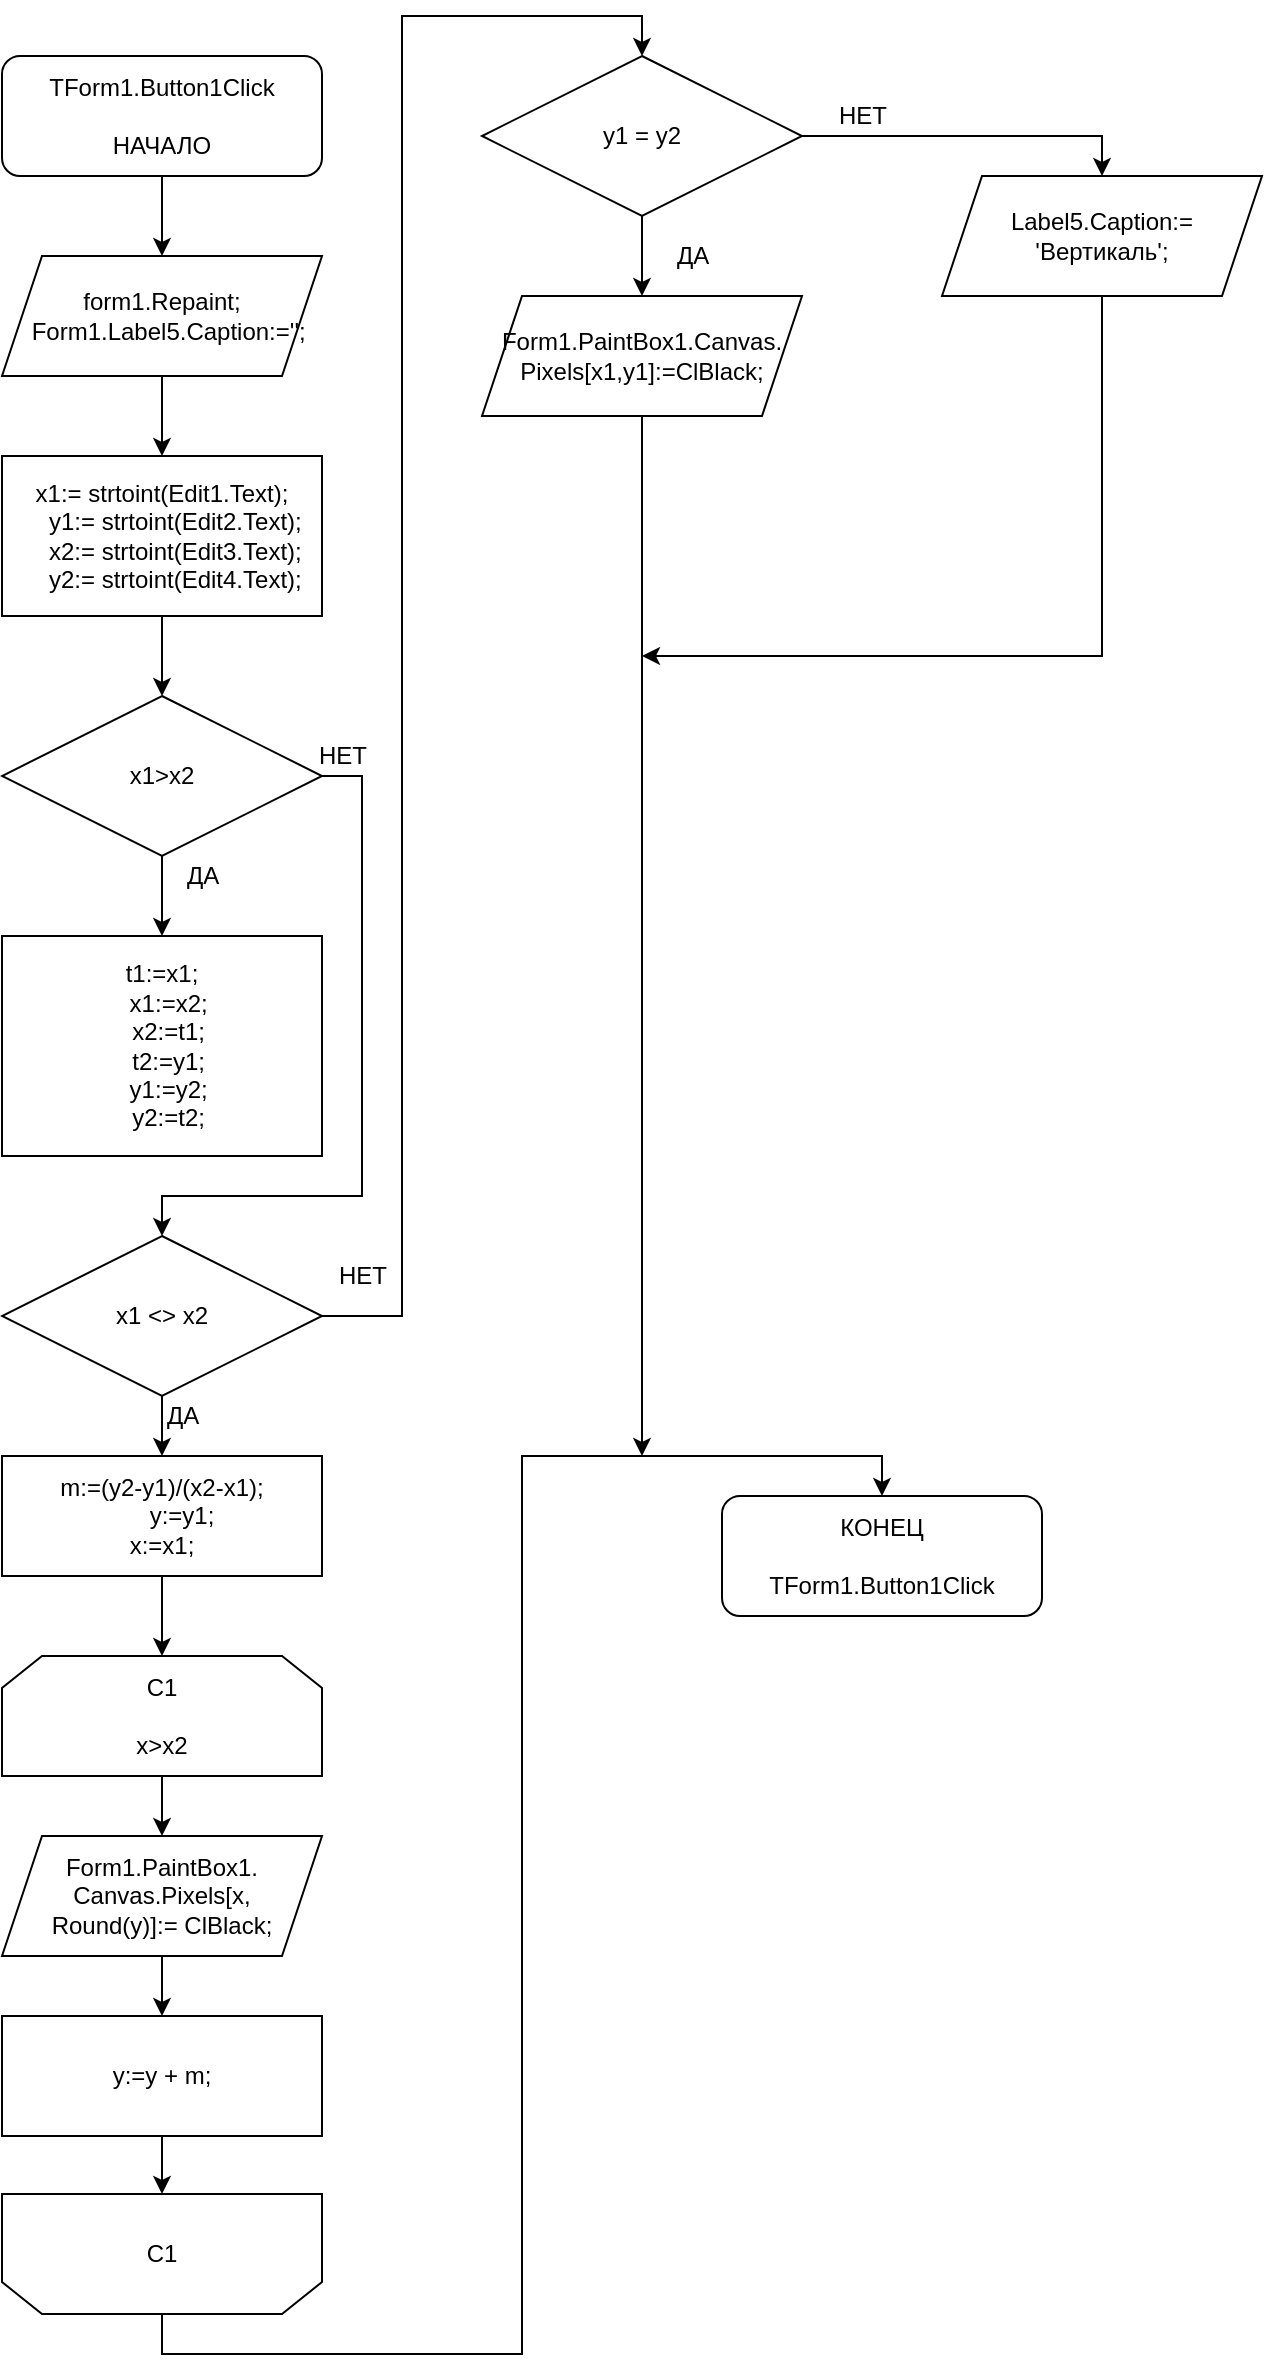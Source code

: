 <mxfile version="15.2.9" type="device"><diagram id="j9sCfBn6Y5AVlH-_REZK" name="Page-1"><mxGraphModel dx="1662" dy="762" grid="1" gridSize="10" guides="1" tooltips="1" connect="1" arrows="1" fold="1" page="1" pageScale="1" pageWidth="827" pageHeight="1169" math="0" shadow="0"><root><mxCell id="0"/><mxCell id="1" parent="0"/><mxCell id="300G0Yj0g1kO0y4tWQHR-3" style="edgeStyle=orthogonalEdgeStyle;rounded=0;orthogonalLoop=1;jettySize=auto;html=1;exitX=0.5;exitY=1;exitDx=0;exitDy=0;entryX=0.5;entryY=0;entryDx=0;entryDy=0;" edge="1" parent="1" source="300G0Yj0g1kO0y4tWQHR-1" target="300G0Yj0g1kO0y4tWQHR-2"><mxGeometry relative="1" as="geometry"/></mxCell><mxCell id="300G0Yj0g1kO0y4tWQHR-1" value="TForm1.Button1Click&lt;br&gt;&lt;br&gt;НАЧАЛО" style="rounded=1;whiteSpace=wrap;html=1;" vertex="1" parent="1"><mxGeometry x="40" y="40" width="160" height="60" as="geometry"/></mxCell><mxCell id="300G0Yj0g1kO0y4tWQHR-5" style="edgeStyle=orthogonalEdgeStyle;rounded=0;orthogonalLoop=1;jettySize=auto;html=1;exitX=0.5;exitY=1;exitDx=0;exitDy=0;entryX=0.5;entryY=0;entryDx=0;entryDy=0;" edge="1" parent="1" source="300G0Yj0g1kO0y4tWQHR-2" target="300G0Yj0g1kO0y4tWQHR-4"><mxGeometry relative="1" as="geometry"/></mxCell><mxCell id="300G0Yj0g1kO0y4tWQHR-2" value="form1.Repaint;&#10;  Form1.Label5.Caption:='';" style="shape=parallelogram;perimeter=parallelogramPerimeter;whiteSpace=wrap;html=1;fixedSize=1;" vertex="1" parent="1"><mxGeometry x="40" y="140" width="160" height="60" as="geometry"/></mxCell><mxCell id="300G0Yj0g1kO0y4tWQHR-7" style="edgeStyle=orthogonalEdgeStyle;rounded=0;orthogonalLoop=1;jettySize=auto;html=1;exitX=0.5;exitY=1;exitDx=0;exitDy=0;entryX=0.5;entryY=0;entryDx=0;entryDy=0;" edge="1" parent="1" source="300G0Yj0g1kO0y4tWQHR-4" target="300G0Yj0g1kO0y4tWQHR-6"><mxGeometry relative="1" as="geometry"/></mxCell><mxCell id="300G0Yj0g1kO0y4tWQHR-4" value="x1:= strtoint(Edit1.Text);&#10;    y1:= strtoint(Edit2.Text);&#10;    x2:= strtoint(Edit3.Text);&#10;    y2:= strtoint(Edit4.Text);" style="rounded=0;whiteSpace=wrap;html=1;" vertex="1" parent="1"><mxGeometry x="40" y="240" width="160" height="80" as="geometry"/></mxCell><mxCell id="300G0Yj0g1kO0y4tWQHR-9" style="edgeStyle=orthogonalEdgeStyle;rounded=0;orthogonalLoop=1;jettySize=auto;html=1;exitX=0.5;exitY=1;exitDx=0;exitDy=0;entryX=0.5;entryY=0;entryDx=0;entryDy=0;" edge="1" parent="1" source="300G0Yj0g1kO0y4tWQHR-6" target="300G0Yj0g1kO0y4tWQHR-8"><mxGeometry relative="1" as="geometry"/></mxCell><mxCell id="300G0Yj0g1kO0y4tWQHR-12" style="edgeStyle=orthogonalEdgeStyle;rounded=0;orthogonalLoop=1;jettySize=auto;html=1;exitX=1;exitY=0.5;exitDx=0;exitDy=0;entryX=0.5;entryY=0;entryDx=0;entryDy=0;" edge="1" parent="1" source="300G0Yj0g1kO0y4tWQHR-6" target="300G0Yj0g1kO0y4tWQHR-11"><mxGeometry relative="1" as="geometry"><Array as="points"><mxPoint x="220" y="400"/><mxPoint x="220" y="610"/><mxPoint x="120" y="610"/></Array></mxGeometry></mxCell><mxCell id="300G0Yj0g1kO0y4tWQHR-6" value="x1&gt;x2" style="rhombus;whiteSpace=wrap;html=1;" vertex="1" parent="1"><mxGeometry x="40" y="360" width="160" height="80" as="geometry"/></mxCell><mxCell id="300G0Yj0g1kO0y4tWQHR-8" value="&lt;div&gt;t1:=x1;&lt;/div&gt;&lt;div&gt;&amp;nbsp; x1:=x2;&lt;/div&gt;&lt;div&gt;&amp;nbsp; x2:=t1;&lt;/div&gt;&lt;div&gt;&amp;nbsp; t2:=y1;&lt;/div&gt;&lt;div&gt;&amp;nbsp; y1:=y2;&lt;/div&gt;&lt;div&gt;&amp;nbsp; y2:=t2;&lt;/div&gt;" style="rounded=0;whiteSpace=wrap;html=1;" vertex="1" parent="1"><mxGeometry x="40" y="480" width="160" height="110" as="geometry"/></mxCell><mxCell id="300G0Yj0g1kO0y4tWQHR-10" value="ДА" style="text;html=1;align=center;verticalAlign=middle;resizable=0;points=[];autosize=1;strokeColor=none;fillColor=none;" vertex="1" parent="1"><mxGeometry x="125" y="440" width="30" height="20" as="geometry"/></mxCell><mxCell id="300G0Yj0g1kO0y4tWQHR-15" style="edgeStyle=orthogonalEdgeStyle;rounded=0;orthogonalLoop=1;jettySize=auto;html=1;exitX=0.5;exitY=1;exitDx=0;exitDy=0;entryX=0.5;entryY=0;entryDx=0;entryDy=0;" edge="1" parent="1" source="300G0Yj0g1kO0y4tWQHR-11" target="300G0Yj0g1kO0y4tWQHR-14"><mxGeometry relative="1" as="geometry"/></mxCell><mxCell id="300G0Yj0g1kO0y4tWQHR-27" style="edgeStyle=orthogonalEdgeStyle;rounded=0;orthogonalLoop=1;jettySize=auto;html=1;exitX=1;exitY=0.5;exitDx=0;exitDy=0;entryX=0.5;entryY=0;entryDx=0;entryDy=0;" edge="1" parent="1" source="300G0Yj0g1kO0y4tWQHR-11" target="300G0Yj0g1kO0y4tWQHR-26"><mxGeometry relative="1" as="geometry"/></mxCell><mxCell id="300G0Yj0g1kO0y4tWQHR-11" value="x1 &amp;lt;&amp;gt; x2" style="rhombus;whiteSpace=wrap;html=1;" vertex="1" parent="1"><mxGeometry x="40" y="630" width="160" height="80" as="geometry"/></mxCell><mxCell id="300G0Yj0g1kO0y4tWQHR-13" value="НЕТ" style="text;html=1;align=center;verticalAlign=middle;resizable=0;points=[];autosize=1;strokeColor=none;fillColor=none;" vertex="1" parent="1"><mxGeometry x="190" y="380" width="40" height="20" as="geometry"/></mxCell><mxCell id="300G0Yj0g1kO0y4tWQHR-18" style="edgeStyle=orthogonalEdgeStyle;rounded=0;orthogonalLoop=1;jettySize=auto;html=1;exitX=0.5;exitY=1;exitDx=0;exitDy=0;entryX=0.5;entryY=0;entryDx=0;entryDy=0;" edge="1" parent="1" source="300G0Yj0g1kO0y4tWQHR-14" target="300G0Yj0g1kO0y4tWQHR-17"><mxGeometry relative="1" as="geometry"/></mxCell><mxCell id="300G0Yj0g1kO0y4tWQHR-14" value="&lt;div&gt;m:=(y2-y1)/(x2-x1);&lt;/div&gt;&lt;div&gt;&amp;nbsp; &amp;nbsp; &amp;nbsp; y:=y1;&lt;/div&gt;&lt;div&gt;x:=x1;&lt;/div&gt;" style="rounded=0;whiteSpace=wrap;html=1;" vertex="1" parent="1"><mxGeometry x="40" y="740" width="160" height="60" as="geometry"/></mxCell><mxCell id="300G0Yj0g1kO0y4tWQHR-16" value="ДА" style="text;html=1;align=center;verticalAlign=middle;resizable=0;points=[];autosize=1;strokeColor=none;fillColor=none;" vertex="1" parent="1"><mxGeometry x="115" y="710" width="30" height="20" as="geometry"/></mxCell><mxCell id="300G0Yj0g1kO0y4tWQHR-20" style="edgeStyle=orthogonalEdgeStyle;rounded=0;orthogonalLoop=1;jettySize=auto;html=1;exitX=0.5;exitY=1;exitDx=0;exitDy=0;entryX=0.5;entryY=0;entryDx=0;entryDy=0;" edge="1" parent="1" source="300G0Yj0g1kO0y4tWQHR-17" target="300G0Yj0g1kO0y4tWQHR-19"><mxGeometry relative="1" as="geometry"/></mxCell><mxCell id="300G0Yj0g1kO0y4tWQHR-17" value="C1&lt;br&gt;&lt;br&gt;x&amp;gt;x2" style="shape=loopLimit;whiteSpace=wrap;html=1;" vertex="1" parent="1"><mxGeometry x="40" y="840" width="160" height="60" as="geometry"/></mxCell><mxCell id="300G0Yj0g1kO0y4tWQHR-22" style="edgeStyle=orthogonalEdgeStyle;rounded=0;orthogonalLoop=1;jettySize=auto;html=1;exitX=0.5;exitY=1;exitDx=0;exitDy=0;entryX=0.5;entryY=0;entryDx=0;entryDy=0;" edge="1" parent="1" source="300G0Yj0g1kO0y4tWQHR-19" target="300G0Yj0g1kO0y4tWQHR-21"><mxGeometry relative="1" as="geometry"/></mxCell><mxCell id="300G0Yj0g1kO0y4tWQHR-19" value="Form1.PaintBox1.&lt;br&gt;Canvas.Pixels[x,&lt;br&gt;Round(y)]:= ClBlack;" style="shape=parallelogram;perimeter=parallelogramPerimeter;whiteSpace=wrap;html=1;fixedSize=1;" vertex="1" parent="1"><mxGeometry x="40" y="930" width="160" height="60" as="geometry"/></mxCell><mxCell id="300G0Yj0g1kO0y4tWQHR-25" style="edgeStyle=orthogonalEdgeStyle;rounded=0;orthogonalLoop=1;jettySize=auto;html=1;exitX=0.5;exitY=1;exitDx=0;exitDy=0;entryX=0.5;entryY=1;entryDx=0;entryDy=0;" edge="1" parent="1" source="300G0Yj0g1kO0y4tWQHR-21" target="300G0Yj0g1kO0y4tWQHR-23"><mxGeometry relative="1" as="geometry"/></mxCell><mxCell id="300G0Yj0g1kO0y4tWQHR-21" value="y:=y + m;" style="rounded=0;whiteSpace=wrap;html=1;" vertex="1" parent="1"><mxGeometry x="40" y="1020" width="160" height="60" as="geometry"/></mxCell><mxCell id="300G0Yj0g1kO0y4tWQHR-44" style="edgeStyle=orthogonalEdgeStyle;rounded=0;orthogonalLoop=1;jettySize=auto;html=1;exitX=0.5;exitY=0;exitDx=0;exitDy=0;entryX=0.5;entryY=0;entryDx=0;entryDy=0;" edge="1" parent="1" source="300G0Yj0g1kO0y4tWQHR-23" target="300G0Yj0g1kO0y4tWQHR-43"><mxGeometry relative="1" as="geometry"/></mxCell><mxCell id="300G0Yj0g1kO0y4tWQHR-23" value="C1" style="shape=loopLimit;whiteSpace=wrap;html=1;direction=west;" vertex="1" parent="1"><mxGeometry x="40" y="1109" width="160" height="60" as="geometry"/></mxCell><mxCell id="300G0Yj0g1kO0y4tWQHR-38" style="edgeStyle=orthogonalEdgeStyle;rounded=0;orthogonalLoop=1;jettySize=auto;html=1;exitX=0.5;exitY=1;exitDx=0;exitDy=0;entryX=0.5;entryY=0;entryDx=0;entryDy=0;" edge="1" parent="1" source="300G0Yj0g1kO0y4tWQHR-26" target="300G0Yj0g1kO0y4tWQHR-32"><mxGeometry relative="1" as="geometry"/></mxCell><mxCell id="300G0Yj0g1kO0y4tWQHR-41" style="edgeStyle=orthogonalEdgeStyle;rounded=0;orthogonalLoop=1;jettySize=auto;html=1;exitX=1;exitY=0.5;exitDx=0;exitDy=0;entryX=0.5;entryY=0;entryDx=0;entryDy=0;" edge="1" parent="1" source="300G0Yj0g1kO0y4tWQHR-26" target="300G0Yj0g1kO0y4tWQHR-40"><mxGeometry relative="1" as="geometry"/></mxCell><mxCell id="300G0Yj0g1kO0y4tWQHR-26" value="y1 = y2" style="rhombus;whiteSpace=wrap;html=1;" vertex="1" parent="1"><mxGeometry x="280" y="40" width="160" height="80" as="geometry"/></mxCell><mxCell id="300G0Yj0g1kO0y4tWQHR-28" value="НЕТ" style="text;html=1;align=center;verticalAlign=middle;resizable=0;points=[];autosize=1;strokeColor=none;fillColor=none;" vertex="1" parent="1"><mxGeometry x="200" y="640" width="40" height="20" as="geometry"/></mxCell><mxCell id="300G0Yj0g1kO0y4tWQHR-45" style="edgeStyle=orthogonalEdgeStyle;rounded=0;orthogonalLoop=1;jettySize=auto;html=1;exitX=0.5;exitY=1;exitDx=0;exitDy=0;" edge="1" parent="1" source="300G0Yj0g1kO0y4tWQHR-32"><mxGeometry relative="1" as="geometry"><mxPoint x="360" y="740" as="targetPoint"/><Array as="points"><mxPoint x="360" y="740"/></Array></mxGeometry></mxCell><mxCell id="300G0Yj0g1kO0y4tWQHR-32" value="Form1.PaintBox1.Canvas.&lt;br&gt;Pixels[x1,y1]:=ClBlack;" style="shape=parallelogram;perimeter=parallelogramPerimeter;whiteSpace=wrap;html=1;fixedSize=1;" vertex="1" parent="1"><mxGeometry x="280" y="160" width="160" height="60" as="geometry"/></mxCell><mxCell id="300G0Yj0g1kO0y4tWQHR-39" value="ДА" style="text;html=1;align=center;verticalAlign=middle;resizable=0;points=[];autosize=1;strokeColor=none;fillColor=none;" vertex="1" parent="1"><mxGeometry x="370" y="130" width="30" height="20" as="geometry"/></mxCell><mxCell id="300G0Yj0g1kO0y4tWQHR-46" style="edgeStyle=orthogonalEdgeStyle;rounded=0;orthogonalLoop=1;jettySize=auto;html=1;exitX=0.5;exitY=1;exitDx=0;exitDy=0;" edge="1" parent="1" source="300G0Yj0g1kO0y4tWQHR-40"><mxGeometry relative="1" as="geometry"><mxPoint x="360" y="340" as="targetPoint"/><Array as="points"><mxPoint x="590" y="340"/></Array></mxGeometry></mxCell><mxCell id="300G0Yj0g1kO0y4tWQHR-40" value="Label5.Caption:=&lt;br&gt;'Вертикаль';" style="shape=parallelogram;perimeter=parallelogramPerimeter;whiteSpace=wrap;html=1;fixedSize=1;" vertex="1" parent="1"><mxGeometry x="510" y="100" width="160" height="60" as="geometry"/></mxCell><mxCell id="300G0Yj0g1kO0y4tWQHR-42" value="НЕТ" style="text;html=1;align=center;verticalAlign=middle;resizable=0;points=[];autosize=1;strokeColor=none;fillColor=none;" vertex="1" parent="1"><mxGeometry x="450" y="60" width="40" height="20" as="geometry"/></mxCell><mxCell id="300G0Yj0g1kO0y4tWQHR-43" value="КОНЕЦ&lt;br&gt;&lt;br&gt;TForm1.Button1Click" style="rounded=1;whiteSpace=wrap;html=1;" vertex="1" parent="1"><mxGeometry x="400" y="760" width="160" height="60" as="geometry"/></mxCell></root></mxGraphModel></diagram></mxfile>